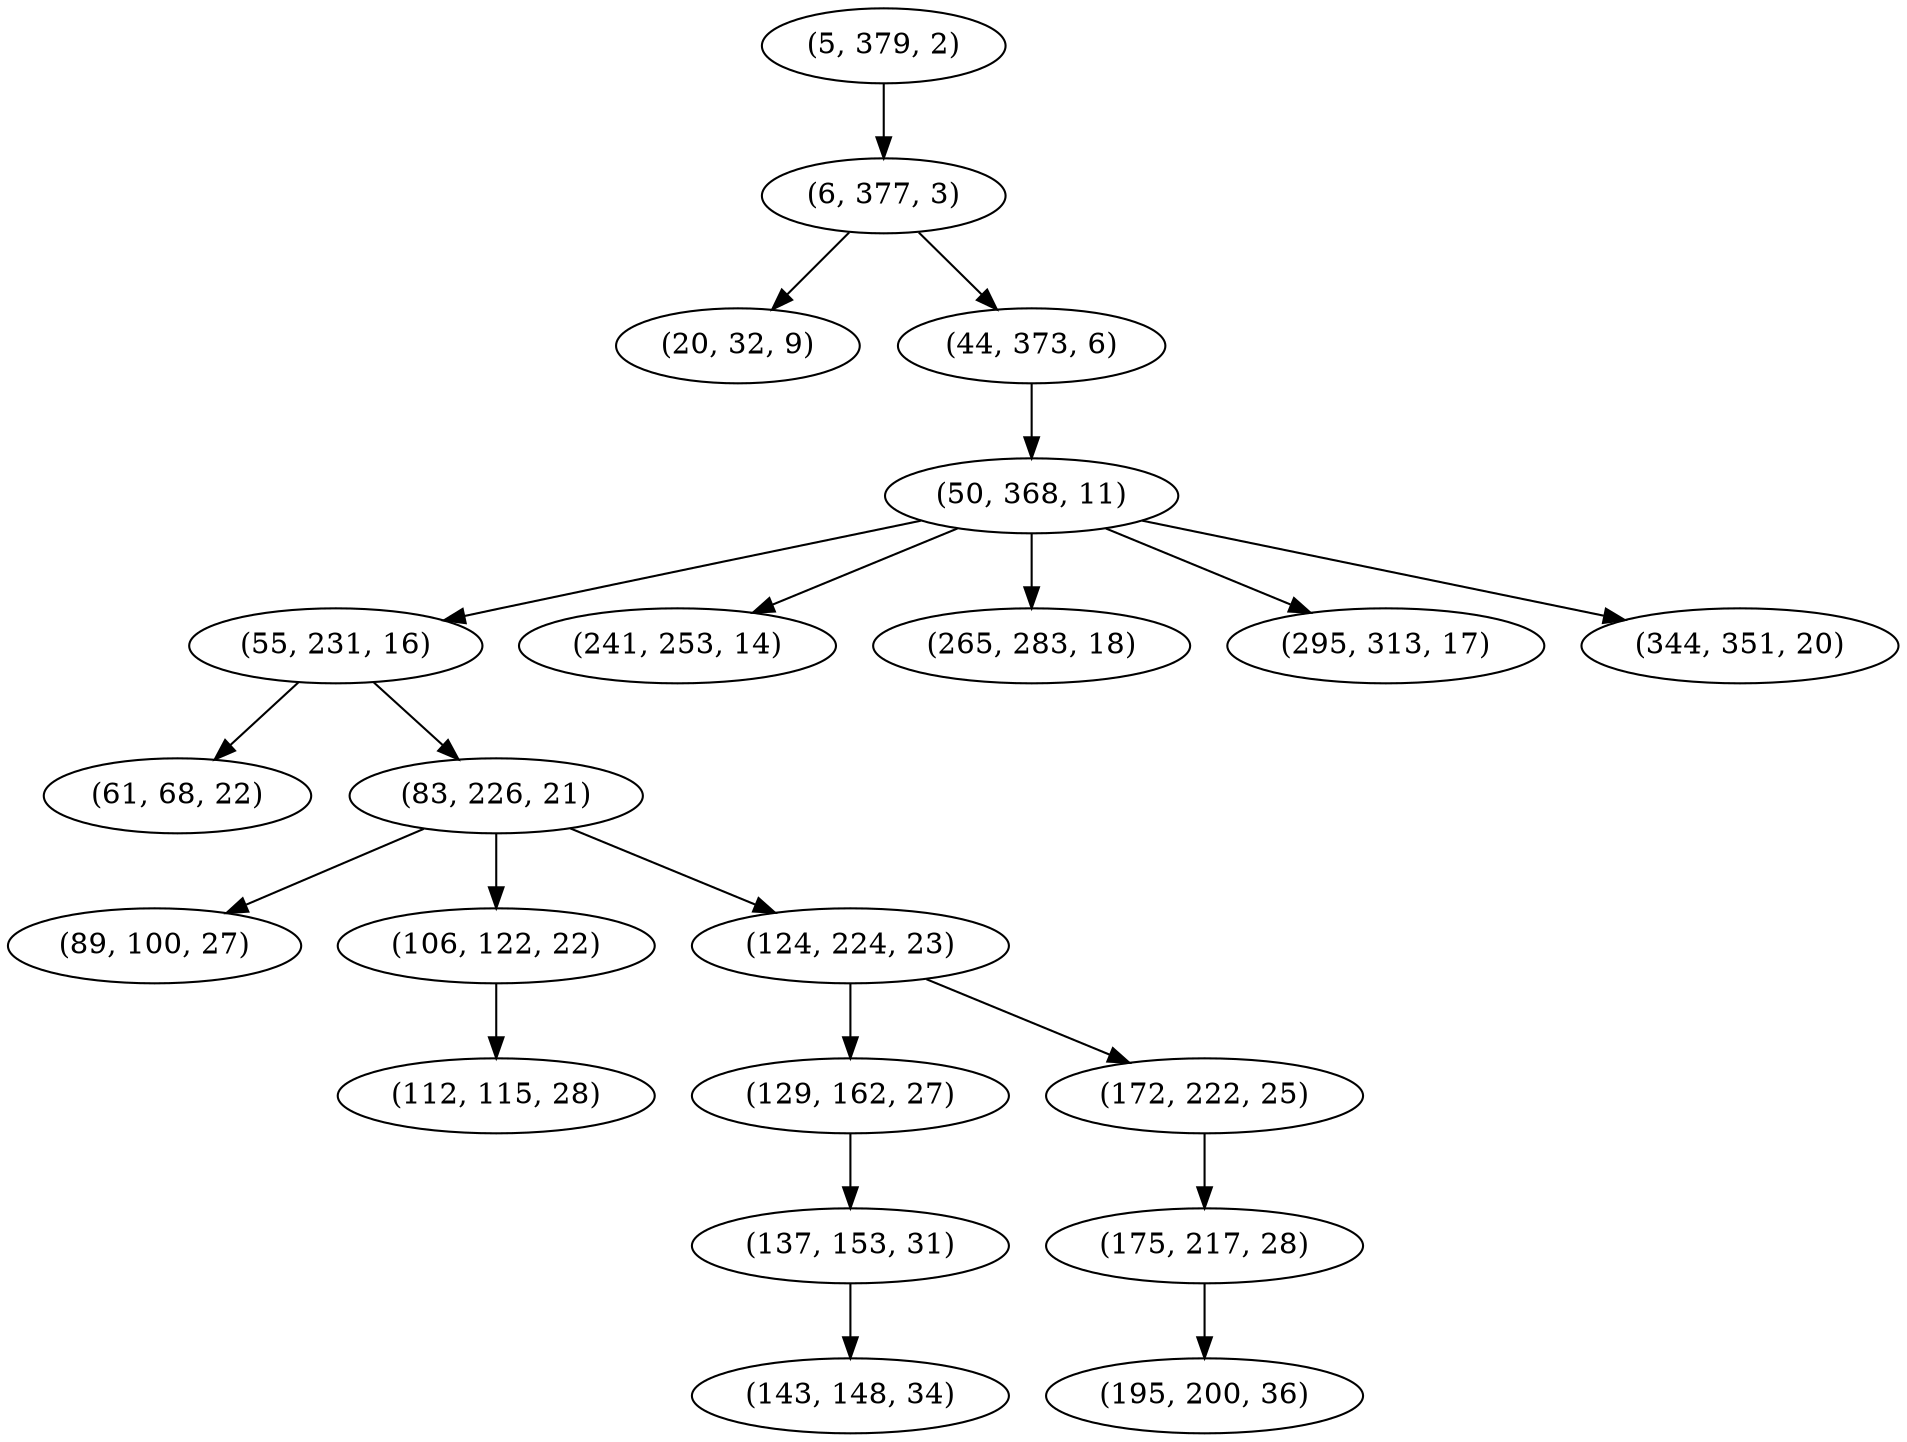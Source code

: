 digraph tree {
    "(5, 379, 2)";
    "(6, 377, 3)";
    "(20, 32, 9)";
    "(44, 373, 6)";
    "(50, 368, 11)";
    "(55, 231, 16)";
    "(61, 68, 22)";
    "(83, 226, 21)";
    "(89, 100, 27)";
    "(106, 122, 22)";
    "(112, 115, 28)";
    "(124, 224, 23)";
    "(129, 162, 27)";
    "(137, 153, 31)";
    "(143, 148, 34)";
    "(172, 222, 25)";
    "(175, 217, 28)";
    "(195, 200, 36)";
    "(241, 253, 14)";
    "(265, 283, 18)";
    "(295, 313, 17)";
    "(344, 351, 20)";
    "(5, 379, 2)" -> "(6, 377, 3)";
    "(6, 377, 3)" -> "(20, 32, 9)";
    "(6, 377, 3)" -> "(44, 373, 6)";
    "(44, 373, 6)" -> "(50, 368, 11)";
    "(50, 368, 11)" -> "(55, 231, 16)";
    "(50, 368, 11)" -> "(241, 253, 14)";
    "(50, 368, 11)" -> "(265, 283, 18)";
    "(50, 368, 11)" -> "(295, 313, 17)";
    "(50, 368, 11)" -> "(344, 351, 20)";
    "(55, 231, 16)" -> "(61, 68, 22)";
    "(55, 231, 16)" -> "(83, 226, 21)";
    "(83, 226, 21)" -> "(89, 100, 27)";
    "(83, 226, 21)" -> "(106, 122, 22)";
    "(83, 226, 21)" -> "(124, 224, 23)";
    "(106, 122, 22)" -> "(112, 115, 28)";
    "(124, 224, 23)" -> "(129, 162, 27)";
    "(124, 224, 23)" -> "(172, 222, 25)";
    "(129, 162, 27)" -> "(137, 153, 31)";
    "(137, 153, 31)" -> "(143, 148, 34)";
    "(172, 222, 25)" -> "(175, 217, 28)";
    "(175, 217, 28)" -> "(195, 200, 36)";
}
